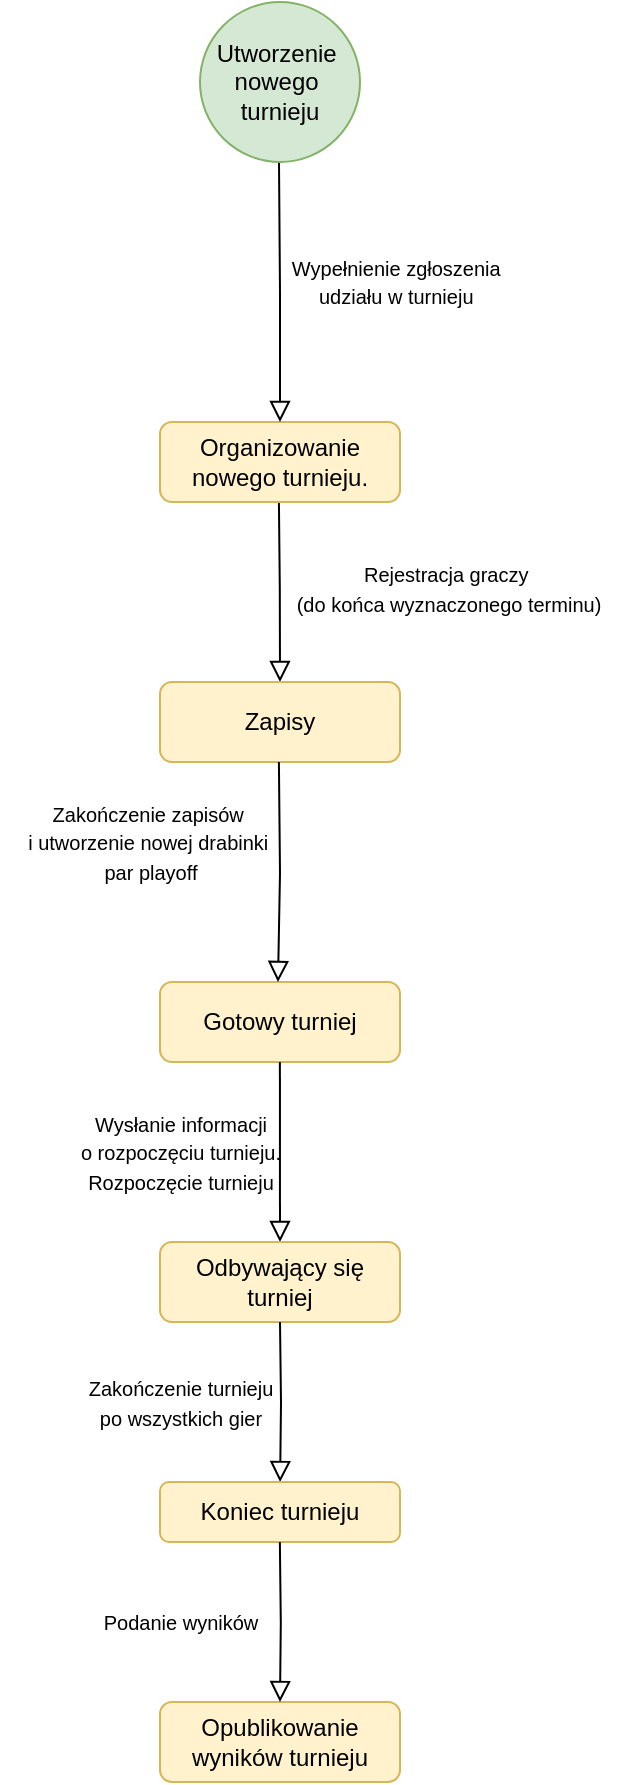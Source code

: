 <mxfile version="23.1.4" type="device">
  <diagram id="C5RBs43oDa-KdzZeNtuy" name="Page-1">
    <mxGraphModel dx="654" dy="625" grid="1" gridSize="10" guides="1" tooltips="1" connect="1" arrows="1" fold="1" page="1" pageScale="1" pageWidth="827" pageHeight="1169" math="0" shadow="0">
      <root>
        <mxCell id="WIyWlLk6GJQsqaUBKTNV-0" />
        <mxCell id="WIyWlLk6GJQsqaUBKTNV-1" parent="WIyWlLk6GJQsqaUBKTNV-0" />
        <mxCell id="WIyWlLk6GJQsqaUBKTNV-4" value="" style="rounded=0;html=1;jettySize=auto;orthogonalLoop=1;fontSize=11;endArrow=block;endFill=0;endSize=8;strokeWidth=1;shadow=0;labelBackgroundColor=none;edgeStyle=orthogonalEdgeStyle;" parent="WIyWlLk6GJQsqaUBKTNV-1" edge="1">
          <mxGeometry y="20" relative="1" as="geometry">
            <mxPoint as="offset" />
            <mxPoint x="419.41" y="285" as="sourcePoint" />
            <mxPoint x="420" y="380" as="targetPoint" />
          </mxGeometry>
        </mxCell>
        <mxCell id="WIyWlLk6GJQsqaUBKTNV-7" value="Organizowanie nowego turnieju." style="rounded=1;whiteSpace=wrap;html=1;fontSize=12;glass=0;strokeWidth=1;shadow=0;fillColor=#fff2cc;strokeColor=#d6b656;" parent="WIyWlLk6GJQsqaUBKTNV-1" vertex="1">
          <mxGeometry x="360" y="250" width="120" height="40" as="geometry" />
        </mxCell>
        <mxCell id="WIyWlLk6GJQsqaUBKTNV-8" value="&lt;font style=&quot;font-size: 10px;&quot;&gt;Wypełnienie zgłoszenia&amp;nbsp;&lt;br&gt;udziału w turnieju&amp;nbsp;&lt;/font&gt;" style="rounded=0;html=1;jettySize=auto;orthogonalLoop=1;fontSize=11;endArrow=block;endFill=0;endSize=8;strokeWidth=1;shadow=0;labelBackgroundColor=none;edgeStyle=orthogonalEdgeStyle;" parent="WIyWlLk6GJQsqaUBKTNV-1" edge="1">
          <mxGeometry x="0.012" y="60" relative="1" as="geometry">
            <mxPoint x="-1" y="-6" as="offset" />
            <mxPoint x="419.5" y="120" as="sourcePoint" />
            <mxPoint x="420" y="250" as="targetPoint" />
          </mxGeometry>
        </mxCell>
        <mxCell id="F2ij5PZQU6SUCR9NHPBP-0" value="Utworzenie&amp;nbsp;&lt;br&gt;nowego&amp;nbsp;&lt;br&gt;turnieju" style="ellipse;whiteSpace=wrap;html=1;aspect=fixed;fillColor=#d5e8d4;strokeColor=#82b366;" vertex="1" parent="WIyWlLk6GJQsqaUBKTNV-1">
          <mxGeometry x="380" y="40" width="80" height="80" as="geometry" />
        </mxCell>
        <mxCell id="F2ij5PZQU6SUCR9NHPBP-2" value="&lt;font style=&quot;font-size: 10px;&quot;&gt;Rejestracja graczy&amp;nbsp;&lt;br&gt;(do końca wyznaczonego terminu)&lt;/font&gt;" style="text;html=1;align=center;verticalAlign=middle;resizable=0;points=[];autosize=1;strokeColor=none;fillColor=none;" vertex="1" parent="WIyWlLk6GJQsqaUBKTNV-1">
          <mxGeometry x="414" y="313" width="180" height="40" as="geometry" />
        </mxCell>
        <mxCell id="F2ij5PZQU6SUCR9NHPBP-3" value="Gotowy turniej" style="rounded=1;whiteSpace=wrap;html=1;fontSize=12;glass=0;strokeWidth=1;shadow=0;fillColor=#fff2cc;strokeColor=#d6b656;" vertex="1" parent="WIyWlLk6GJQsqaUBKTNV-1">
          <mxGeometry x="360" y="530" width="120" height="40" as="geometry" />
        </mxCell>
        <mxCell id="F2ij5PZQU6SUCR9NHPBP-4" value="Zapisy" style="rounded=1;whiteSpace=wrap;html=1;fontSize=12;glass=0;strokeWidth=1;shadow=0;fillColor=#fff2cc;strokeColor=#d6b656;" vertex="1" parent="WIyWlLk6GJQsqaUBKTNV-1">
          <mxGeometry x="360" y="380" width="120" height="40" as="geometry" />
        </mxCell>
        <mxCell id="F2ij5PZQU6SUCR9NHPBP-6" value="" style="rounded=0;html=1;jettySize=auto;orthogonalLoop=1;fontSize=11;endArrow=block;endFill=0;endSize=8;strokeWidth=1;shadow=0;labelBackgroundColor=none;edgeStyle=orthogonalEdgeStyle;" edge="1" parent="WIyWlLk6GJQsqaUBKTNV-1">
          <mxGeometry y="20" relative="1" as="geometry">
            <mxPoint as="offset" />
            <mxPoint x="419.45" y="420" as="sourcePoint" />
            <mxPoint x="419" y="530" as="targetPoint" />
          </mxGeometry>
        </mxCell>
        <mxCell id="F2ij5PZQU6SUCR9NHPBP-7" value="&lt;font style=&quot;font-size: 10px;&quot;&gt;Zakończenie zapisów&amp;nbsp;&lt;br&gt;i utworzenie nowej drabinki&amp;nbsp;&lt;br&gt;par playoff&lt;/font&gt;" style="text;html=1;align=center;verticalAlign=middle;resizable=0;points=[];autosize=1;strokeColor=none;fillColor=none;" vertex="1" parent="WIyWlLk6GJQsqaUBKTNV-1">
          <mxGeometry x="280" y="430" width="150" height="60" as="geometry" />
        </mxCell>
        <mxCell id="F2ij5PZQU6SUCR9NHPBP-9" value="" style="rounded=0;html=1;jettySize=auto;orthogonalLoop=1;fontSize=11;endArrow=block;endFill=0;endSize=8;strokeWidth=1;shadow=0;labelBackgroundColor=none;edgeStyle=orthogonalEdgeStyle;" edge="1" parent="WIyWlLk6GJQsqaUBKTNV-1">
          <mxGeometry y="20" relative="1" as="geometry">
            <mxPoint as="offset" />
            <mxPoint x="419.95" y="570" as="sourcePoint" />
            <mxPoint x="420" y="660" as="targetPoint" />
          </mxGeometry>
        </mxCell>
        <mxCell id="F2ij5PZQU6SUCR9NHPBP-10" value="&lt;font style=&quot;font-size: 10px;&quot;&gt;Wysłanie informacji &lt;br&gt;o rozpoczęciu turnieju.&lt;br&gt;Rozpoczęcie turnieju&lt;/font&gt;" style="text;html=1;align=center;verticalAlign=middle;resizable=0;points=[];autosize=1;strokeColor=none;fillColor=none;" vertex="1" parent="WIyWlLk6GJQsqaUBKTNV-1">
          <mxGeometry x="310" y="585" width="120" height="60" as="geometry" />
        </mxCell>
        <mxCell id="F2ij5PZQU6SUCR9NHPBP-11" value="Odbywający się turniej" style="rounded=1;whiteSpace=wrap;html=1;fontSize=12;glass=0;strokeWidth=1;shadow=0;fillColor=#fff2cc;strokeColor=#d6b656;" vertex="1" parent="WIyWlLk6GJQsqaUBKTNV-1">
          <mxGeometry x="360" y="660" width="120" height="40" as="geometry" />
        </mxCell>
        <mxCell id="F2ij5PZQU6SUCR9NHPBP-12" value="" style="rounded=0;html=1;jettySize=auto;orthogonalLoop=1;fontSize=11;endArrow=block;endFill=0;endSize=8;strokeWidth=1;shadow=0;labelBackgroundColor=none;edgeStyle=orthogonalEdgeStyle;" edge="1" parent="WIyWlLk6GJQsqaUBKTNV-1">
          <mxGeometry y="20" relative="1" as="geometry">
            <mxPoint as="offset" />
            <mxPoint x="420.0" y="700" as="sourcePoint" />
            <mxPoint x="420.05" y="780" as="targetPoint" />
          </mxGeometry>
        </mxCell>
        <mxCell id="F2ij5PZQU6SUCR9NHPBP-14" value="&lt;span style=&quot;font-size: 10px;&quot;&gt;Zakończenie turnieju&lt;br&gt;po wszystkich gier&lt;/span&gt;" style="text;html=1;align=center;verticalAlign=middle;resizable=0;points=[];autosize=1;strokeColor=none;fillColor=none;" vertex="1" parent="WIyWlLk6GJQsqaUBKTNV-1">
          <mxGeometry x="310" y="720" width="120" height="40" as="geometry" />
        </mxCell>
        <mxCell id="F2ij5PZQU6SUCR9NHPBP-15" value="Koniec turnieju" style="rounded=1;whiteSpace=wrap;html=1;fontSize=12;glass=0;strokeWidth=1;shadow=0;fillColor=#fff2cc;strokeColor=#d6b656;" vertex="1" parent="WIyWlLk6GJQsqaUBKTNV-1">
          <mxGeometry x="360" y="780" width="120" height="30" as="geometry" />
        </mxCell>
        <mxCell id="F2ij5PZQU6SUCR9NHPBP-16" value="Opublikowanie wyników turnieju" style="rounded=1;whiteSpace=wrap;html=1;fontSize=12;glass=0;strokeWidth=1;shadow=0;fillColor=#fff2cc;strokeColor=#d6b656;" vertex="1" parent="WIyWlLk6GJQsqaUBKTNV-1">
          <mxGeometry x="360" y="890" width="120" height="40" as="geometry" />
        </mxCell>
        <mxCell id="F2ij5PZQU6SUCR9NHPBP-21" value="" style="rounded=0;html=1;jettySize=auto;orthogonalLoop=1;fontSize=11;endArrow=block;endFill=0;endSize=8;strokeWidth=1;shadow=0;labelBackgroundColor=none;edgeStyle=orthogonalEdgeStyle;" edge="1" parent="WIyWlLk6GJQsqaUBKTNV-1">
          <mxGeometry y="20" relative="1" as="geometry">
            <mxPoint as="offset" />
            <mxPoint x="419.93" y="810" as="sourcePoint" />
            <mxPoint x="420" y="890" as="targetPoint" />
          </mxGeometry>
        </mxCell>
        <mxCell id="F2ij5PZQU6SUCR9NHPBP-22" value="&lt;span style=&quot;font-size: 10px;&quot;&gt;Podanie wyników&lt;/span&gt;" style="text;html=1;align=center;verticalAlign=middle;resizable=0;points=[];autosize=1;strokeColor=none;fillColor=none;" vertex="1" parent="WIyWlLk6GJQsqaUBKTNV-1">
          <mxGeometry x="320" y="835" width="100" height="30" as="geometry" />
        </mxCell>
      </root>
    </mxGraphModel>
  </diagram>
</mxfile>
